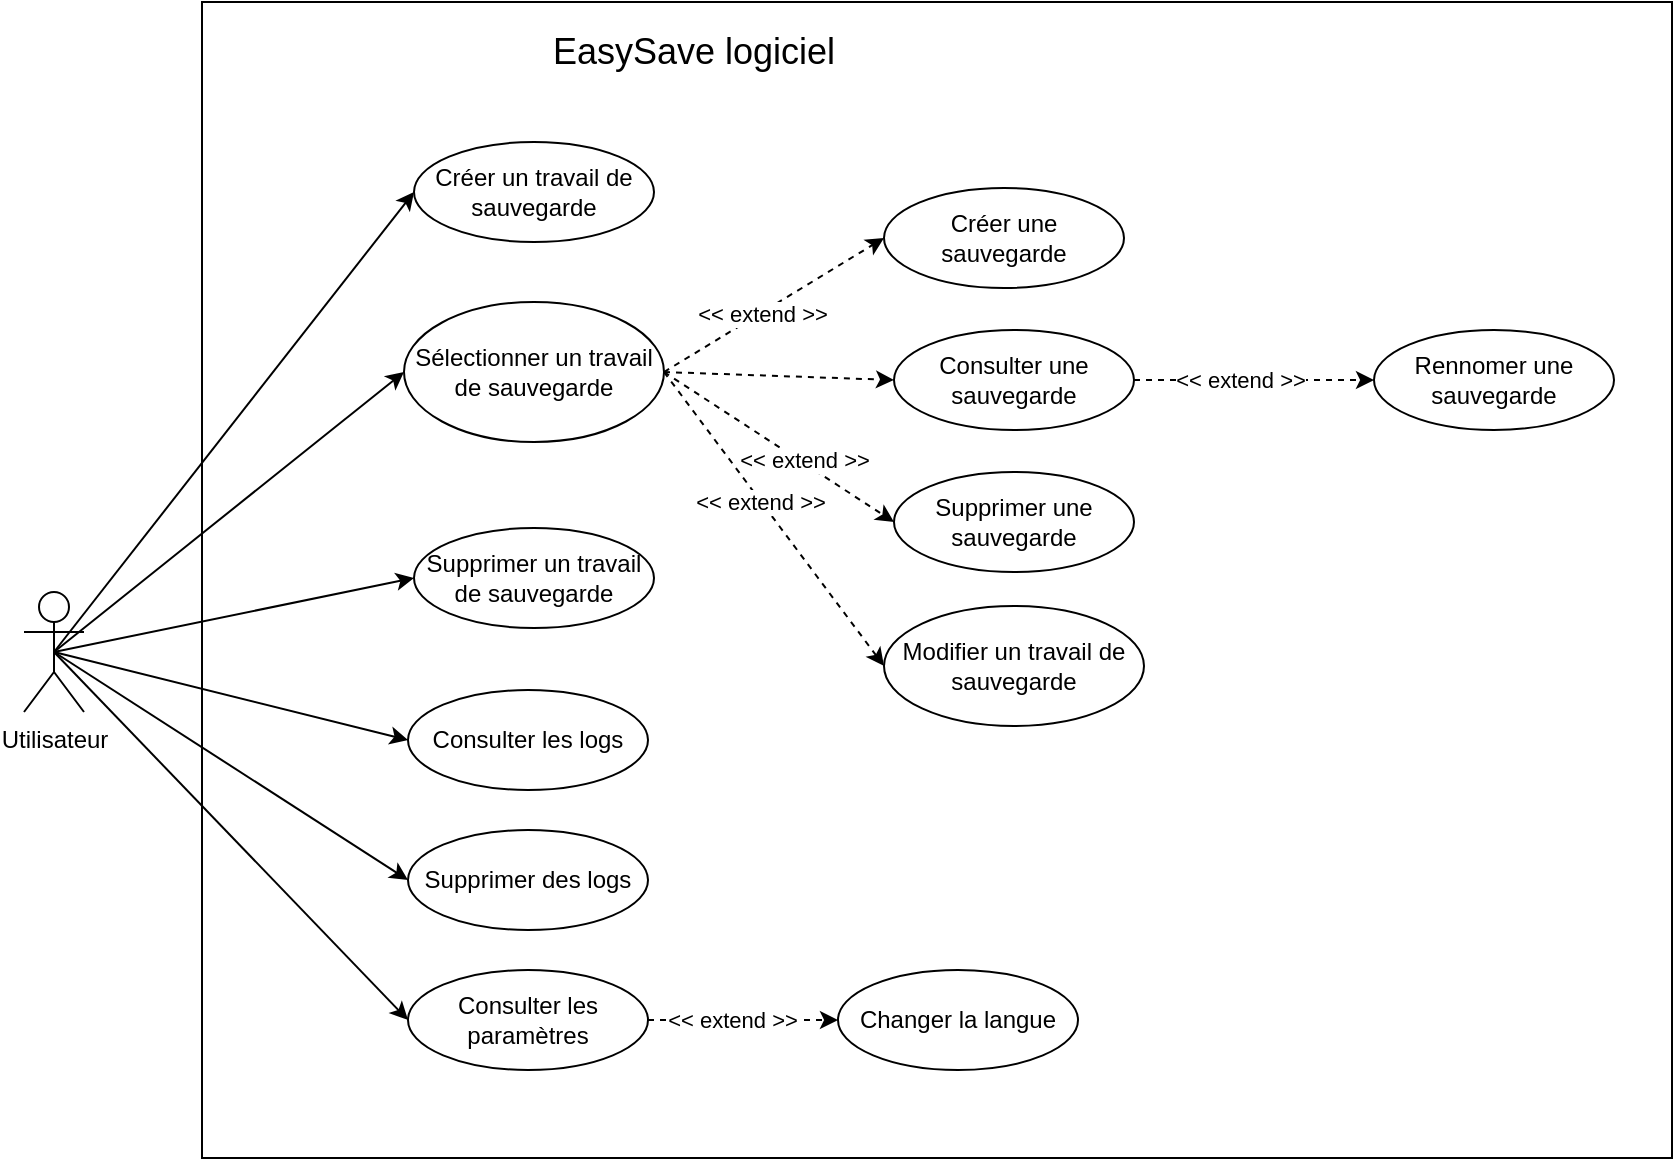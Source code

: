<mxfile version="26.0.10">
  <diagram name="Page-1" id="13e1069c-82ec-6db2-03f1-153e76fe0fe0">
    <mxGraphModel dx="781" dy="598" grid="0" gridSize="10" guides="1" tooltips="1" connect="1" arrows="1" fold="1" page="0" pageScale="1" pageWidth="1100" pageHeight="850" background="none" math="0" shadow="0">
      <root>
        <mxCell id="0" />
        <mxCell id="1" parent="0" />
        <mxCell id="YtP3h2JdVSgx5eOTIHNR-1" value="" style="rounded=0;whiteSpace=wrap;html=1;" vertex="1" parent="1">
          <mxGeometry x="679" y="250" width="735" height="578" as="geometry" />
        </mxCell>
        <mxCell id="YtP3h2JdVSgx5eOTIHNR-4" style="rounded=0;orthogonalLoop=1;jettySize=auto;html=1;exitX=0.5;exitY=0.5;exitDx=0;exitDy=0;exitPerimeter=0;entryX=0;entryY=0.5;entryDx=0;entryDy=0;" edge="1" parent="1" source="YtP3h2JdVSgx5eOTIHNR-7" target="YtP3h2JdVSgx5eOTIHNR-9">
          <mxGeometry relative="1" as="geometry" />
        </mxCell>
        <mxCell id="YtP3h2JdVSgx5eOTIHNR-5" style="rounded=0;orthogonalLoop=1;jettySize=auto;html=1;exitX=0.5;exitY=0.5;exitDx=0;exitDy=0;exitPerimeter=0;entryX=0;entryY=0.5;entryDx=0;entryDy=0;" edge="1" parent="1" source="YtP3h2JdVSgx5eOTIHNR-7" target="YtP3h2JdVSgx5eOTIHNR-12">
          <mxGeometry relative="1" as="geometry" />
        </mxCell>
        <mxCell id="YtP3h2JdVSgx5eOTIHNR-6" style="rounded=0;orthogonalLoop=1;jettySize=auto;html=1;exitX=0.5;exitY=0.5;exitDx=0;exitDy=0;exitPerimeter=0;entryX=0;entryY=0.5;entryDx=0;entryDy=0;" edge="1" parent="1" source="YtP3h2JdVSgx5eOTIHNR-7" target="YtP3h2JdVSgx5eOTIHNR-15">
          <mxGeometry relative="1" as="geometry" />
        </mxCell>
        <mxCell id="YtP3h2JdVSgx5eOTIHNR-23" style="rounded=0;orthogonalLoop=1;jettySize=auto;html=1;exitX=0.5;exitY=0.5;exitDx=0;exitDy=0;exitPerimeter=0;entryX=0;entryY=0.5;entryDx=0;entryDy=0;" edge="1" parent="1" source="YtP3h2JdVSgx5eOTIHNR-7" target="YtP3h2JdVSgx5eOTIHNR-22">
          <mxGeometry relative="1" as="geometry" />
        </mxCell>
        <mxCell id="YtP3h2JdVSgx5eOTIHNR-28" style="rounded=0;orthogonalLoop=1;jettySize=auto;html=1;exitX=0.5;exitY=0.5;exitDx=0;exitDy=0;exitPerimeter=0;entryX=0;entryY=0.5;entryDx=0;entryDy=0;" edge="1" parent="1" source="YtP3h2JdVSgx5eOTIHNR-7" target="YtP3h2JdVSgx5eOTIHNR-26">
          <mxGeometry relative="1" as="geometry" />
        </mxCell>
        <mxCell id="YtP3h2JdVSgx5eOTIHNR-42" style="rounded=0;orthogonalLoop=1;jettySize=auto;html=1;exitX=0.5;exitY=0.5;exitDx=0;exitDy=0;exitPerimeter=0;entryX=0;entryY=0.5;entryDx=0;entryDy=0;" edge="1" parent="1" source="YtP3h2JdVSgx5eOTIHNR-7" target="YtP3h2JdVSgx5eOTIHNR-41">
          <mxGeometry relative="1" as="geometry" />
        </mxCell>
        <mxCell id="YtP3h2JdVSgx5eOTIHNR-7" value="Utilisateur" style="shape=umlActor;verticalLabelPosition=bottom;verticalAlign=top;html=1;outlineConnect=0;" vertex="1" parent="1">
          <mxGeometry x="590" y="545" width="30" height="60" as="geometry" />
        </mxCell>
        <mxCell id="YtP3h2JdVSgx5eOTIHNR-8" value="EasySave logiciel" style="text;html=1;align=center;verticalAlign=middle;whiteSpace=wrap;rounded=0;fontSize=18;" vertex="1" parent="1">
          <mxGeometry x="680" y="260" width="490" height="30" as="geometry" />
        </mxCell>
        <mxCell id="YtP3h2JdVSgx5eOTIHNR-9" value="Consulter les logs" style="ellipse;whiteSpace=wrap;html=1;" vertex="1" parent="1">
          <mxGeometry x="782" y="594" width="120" height="50" as="geometry" />
        </mxCell>
        <mxCell id="YtP3h2JdVSgx5eOTIHNR-10" value="Rennomer une sauvegarde" style="ellipse;whiteSpace=wrap;html=1;" vertex="1" parent="1">
          <mxGeometry x="1265" y="414" width="120" height="50" as="geometry" />
        </mxCell>
        <mxCell id="YtP3h2JdVSgx5eOTIHNR-11" value="Créer une sauvegarde" style="ellipse;whiteSpace=wrap;html=1;" vertex="1" parent="1">
          <mxGeometry x="1020" y="343" width="120" height="50" as="geometry" />
        </mxCell>
        <mxCell id="YtP3h2JdVSgx5eOTIHNR-12" value="Supprimer des logs" style="ellipse;whiteSpace=wrap;html=1;" vertex="1" parent="1">
          <mxGeometry x="782" y="664" width="120" height="50" as="geometry" />
        </mxCell>
        <mxCell id="YtP3h2JdVSgx5eOTIHNR-13" value="Consulter une sauvegarde" style="ellipse;whiteSpace=wrap;html=1;" vertex="1" parent="1">
          <mxGeometry x="1025" y="414" width="120" height="50" as="geometry" />
        </mxCell>
        <mxCell id="YtP3h2JdVSgx5eOTIHNR-14" value="Supprimer une sauvegarde" style="ellipse;whiteSpace=wrap;html=1;" vertex="1" parent="1">
          <mxGeometry x="1025" y="485" width="120" height="50" as="geometry" />
        </mxCell>
        <mxCell id="YtP3h2JdVSgx5eOTIHNR-15" value="Consulter les paramètres" style="ellipse;whiteSpace=wrap;html=1;" vertex="1" parent="1">
          <mxGeometry x="782" y="734" width="120" height="50" as="geometry" />
        </mxCell>
        <mxCell id="YtP3h2JdVSgx5eOTIHNR-16" value="Changer la langue" style="ellipse;whiteSpace=wrap;html=1;" vertex="1" parent="1">
          <mxGeometry x="997" y="734" width="120" height="50" as="geometry" />
        </mxCell>
        <mxCell id="YtP3h2JdVSgx5eOTIHNR-17" value="" style="endArrow=classic;dashed=1;html=1;rounded=0;endFill=1;entryX=0;entryY=0.5;entryDx=0;entryDy=0;exitX=1;exitY=0.5;exitDx=0;exitDy=0;" edge="1" parent="1" target="YtP3h2JdVSgx5eOTIHNR-16" source="YtP3h2JdVSgx5eOTIHNR-15">
          <mxGeometry width="50" height="50" relative="1" as="geometry">
            <mxPoint x="905" y="770" as="sourcePoint" />
            <mxPoint x="955" y="720" as="targetPoint" />
          </mxGeometry>
        </mxCell>
        <mxCell id="YtP3h2JdVSgx5eOTIHNR-18" value="&amp;lt;&amp;lt; extend &amp;gt;&amp;gt;" style="edgeLabel;html=1;align=center;verticalAlign=middle;resizable=0;points=[];" vertex="1" connectable="0" parent="YtP3h2JdVSgx5eOTIHNR-17">
          <mxGeometry x="-0.125" relative="1" as="geometry">
            <mxPoint as="offset" />
          </mxGeometry>
        </mxCell>
        <mxCell id="YtP3h2JdVSgx5eOTIHNR-19" value="" style="endArrow=classic;dashed=1;html=1;rounded=0;endFill=1;entryX=0;entryY=0.5;entryDx=0;entryDy=0;exitX=1;exitY=0.5;exitDx=0;exitDy=0;" edge="1" parent="1" target="YtP3h2JdVSgx5eOTIHNR-10" source="YtP3h2JdVSgx5eOTIHNR-13">
          <mxGeometry width="50" height="50" relative="1" as="geometry">
            <mxPoint x="1311" y="390" as="sourcePoint" />
            <mxPoint x="1381" y="355" as="targetPoint" />
          </mxGeometry>
        </mxCell>
        <mxCell id="YtP3h2JdVSgx5eOTIHNR-20" value="&amp;lt;&amp;lt; extend &amp;gt;&amp;gt;" style="edgeLabel;html=1;align=center;verticalAlign=middle;resizable=0;points=[];" vertex="1" connectable="0" parent="YtP3h2JdVSgx5eOTIHNR-19">
          <mxGeometry x="-0.125" relative="1" as="geometry">
            <mxPoint as="offset" />
          </mxGeometry>
        </mxCell>
        <mxCell id="YtP3h2JdVSgx5eOTIHNR-22" value="Créer un travail de sauvegarde" style="ellipse;whiteSpace=wrap;html=1;" vertex="1" parent="1">
          <mxGeometry x="785" y="320" width="120" height="50" as="geometry" />
        </mxCell>
        <mxCell id="YtP3h2JdVSgx5eOTIHNR-43" style="rounded=0;orthogonalLoop=1;jettySize=auto;html=1;exitX=1;exitY=0.5;exitDx=0;exitDy=0;entryX=0;entryY=0.5;entryDx=0;entryDy=0;dashed=1;" edge="1" parent="1" source="YtP3h2JdVSgx5eOTIHNR-26" target="YtP3h2JdVSgx5eOTIHNR-14">
          <mxGeometry relative="1" as="geometry" />
        </mxCell>
        <mxCell id="YtP3h2JdVSgx5eOTIHNR-44" value="&amp;lt;&amp;lt; extend &amp;gt;&amp;gt;" style="edgeLabel;html=1;align=center;verticalAlign=middle;resizable=0;points=[];" vertex="1" connectable="0" parent="YtP3h2JdVSgx5eOTIHNR-43">
          <mxGeometry x="0.202" y="2" relative="1" as="geometry">
            <mxPoint as="offset" />
          </mxGeometry>
        </mxCell>
        <mxCell id="YtP3h2JdVSgx5eOTIHNR-45" style="rounded=0;orthogonalLoop=1;jettySize=auto;html=1;exitX=1;exitY=0.5;exitDx=0;exitDy=0;entryX=0;entryY=0.5;entryDx=0;entryDy=0;dashed=1;" edge="1" parent="1" source="YtP3h2JdVSgx5eOTIHNR-26" target="YtP3h2JdVSgx5eOTIHNR-13">
          <mxGeometry relative="1" as="geometry" />
        </mxCell>
        <mxCell id="YtP3h2JdVSgx5eOTIHNR-26" value="Sélectionner un travail de sauvegarde" style="ellipse;whiteSpace=wrap;html=1;" vertex="1" parent="1">
          <mxGeometry x="780" y="400" width="130" height="70" as="geometry" />
        </mxCell>
        <mxCell id="YtP3h2JdVSgx5eOTIHNR-29" value="" style="endArrow=classic;dashed=1;html=1;rounded=0;endFill=1;entryX=0;entryY=0.5;entryDx=0;entryDy=0;exitX=1;exitY=0.5;exitDx=0;exitDy=0;" edge="1" parent="1" source="YtP3h2JdVSgx5eOTIHNR-26" target="YtP3h2JdVSgx5eOTIHNR-11">
          <mxGeometry width="50" height="50" relative="1" as="geometry">
            <mxPoint x="900" y="440" as="sourcePoint" />
            <mxPoint x="1020" y="520" as="targetPoint" />
          </mxGeometry>
        </mxCell>
        <mxCell id="YtP3h2JdVSgx5eOTIHNR-30" value="&amp;lt;&amp;lt; extend &amp;gt;&amp;gt;" style="edgeLabel;html=1;align=center;verticalAlign=middle;resizable=0;points=[];" vertex="1" connectable="0" parent="YtP3h2JdVSgx5eOTIHNR-29">
          <mxGeometry x="-0.125" relative="1" as="geometry">
            <mxPoint as="offset" />
          </mxGeometry>
        </mxCell>
        <mxCell id="YtP3h2JdVSgx5eOTIHNR-31" value="Modifier un travail de sauvegarde" style="ellipse;whiteSpace=wrap;html=1;" vertex="1" parent="1">
          <mxGeometry x="1020" y="552" width="130" height="60" as="geometry" />
        </mxCell>
        <mxCell id="YtP3h2JdVSgx5eOTIHNR-32" value="" style="endArrow=classic;dashed=1;html=1;rounded=0;endFill=1;entryX=0;entryY=0.5;entryDx=0;entryDy=0;exitX=1;exitY=0.5;exitDx=0;exitDy=0;" edge="1" parent="1" source="YtP3h2JdVSgx5eOTIHNR-26" target="YtP3h2JdVSgx5eOTIHNR-31">
          <mxGeometry width="50" height="50" relative="1" as="geometry">
            <mxPoint x="920" y="480" as="sourcePoint" />
            <mxPoint x="1030" y="445" as="targetPoint" />
          </mxGeometry>
        </mxCell>
        <mxCell id="YtP3h2JdVSgx5eOTIHNR-33" value="&amp;lt;&amp;lt; extend &amp;gt;&amp;gt;" style="edgeLabel;html=1;align=center;verticalAlign=middle;resizable=0;points=[];" vertex="1" connectable="0" parent="YtP3h2JdVSgx5eOTIHNR-32">
          <mxGeometry x="-0.125" relative="1" as="geometry">
            <mxPoint as="offset" />
          </mxGeometry>
        </mxCell>
        <mxCell id="YtP3h2JdVSgx5eOTIHNR-41" value="Supprimer un travail de sauvegarde" style="ellipse;whiteSpace=wrap;html=1;" vertex="1" parent="1">
          <mxGeometry x="785" y="513" width="120" height="50" as="geometry" />
        </mxCell>
      </root>
    </mxGraphModel>
  </diagram>
</mxfile>
